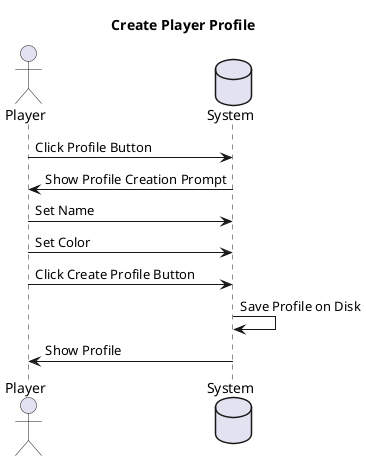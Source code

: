@startuml
title Create Player Profile

actor Player
database System

Player->System: Click Profile Button
System->Player: Show Profile Creation Prompt
Player->System: Set Name
Player->System: Set Color
Player->System: Click Create Profile Button
System->System: Save Profile on Disk
System->Player: Show Profile

@enduml